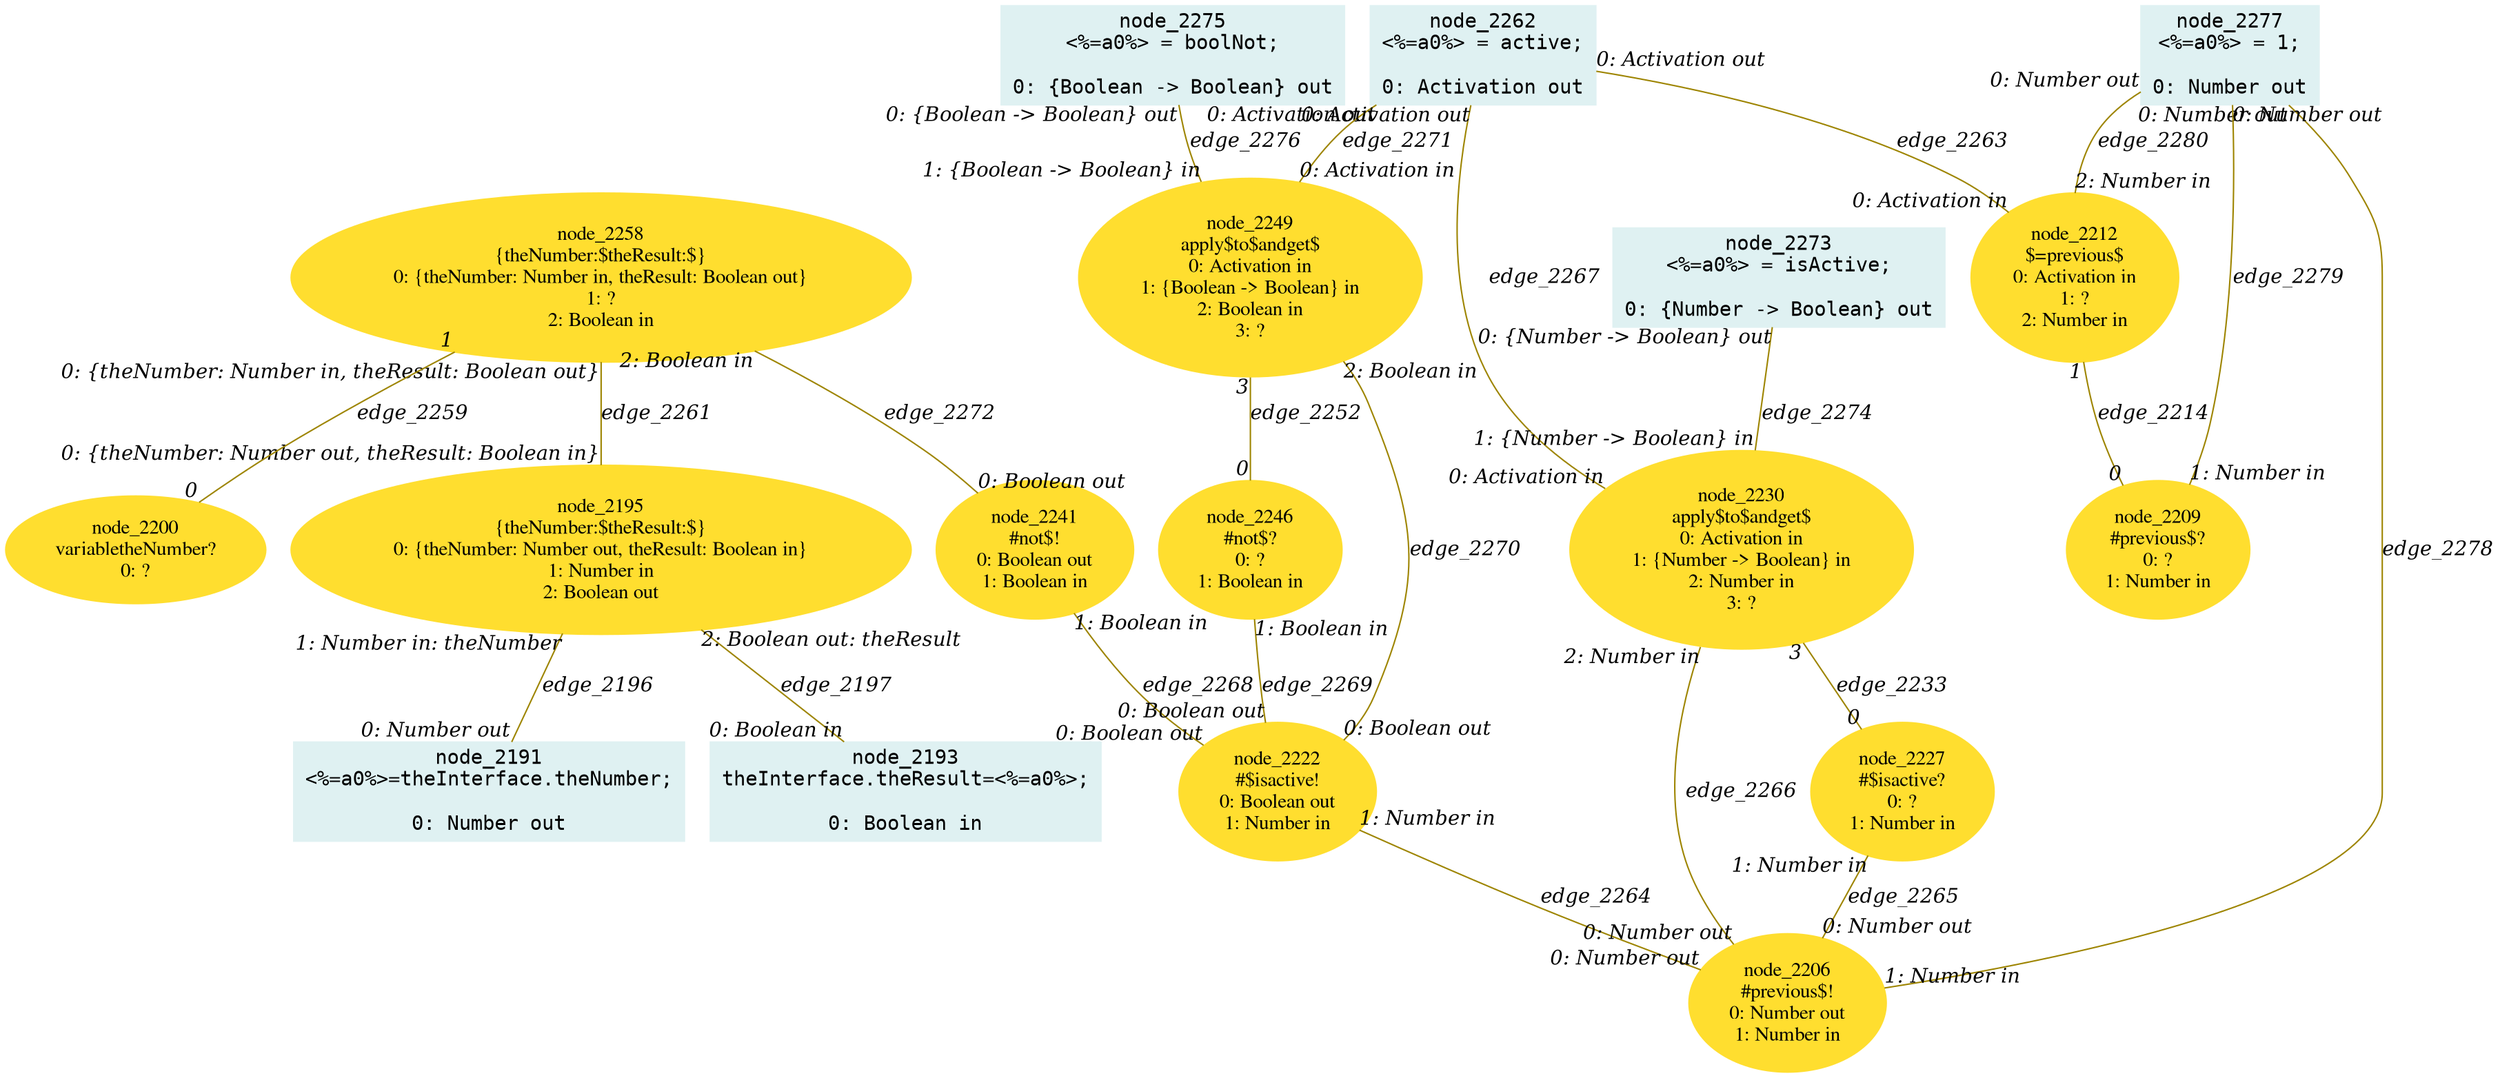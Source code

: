 digraph g{node_2191 [shape="box", style="filled", color="#dff1f2", fontname="Courier", label="node_2191
<%=a0%>=theInterface.theNumber;

0: Number out" ]
node_2193 [shape="box", style="filled", color="#dff1f2", fontname="Courier", label="node_2193
theInterface.theResult=<%=a0%>;

0: Boolean in" ]
node_2195 [shape="ellipse", style="filled", color="#ffde2f", fontname="Times", label="node_2195
{theNumber:$theResult:$}
0: {theNumber: Number out, theResult: Boolean in}
1: Number in
2: Boolean out" ]
node_2200 [shape="ellipse", style="filled", color="#ffde2f", fontname="Times", label="node_2200
variabletheNumber?
0: ?" ]
node_2206 [shape="ellipse", style="filled", color="#ffde2f", fontname="Times", label="node_2206
#previous$!
0: Number out
1: Number in" ]
node_2209 [shape="ellipse", style="filled", color="#ffde2f", fontname="Times", label="node_2209
#previous$?
0: ?
1: Number in" ]
node_2212 [shape="ellipse", style="filled", color="#ffde2f", fontname="Times", label="node_2212
$=previous$
0: Activation in
1: ?
2: Number in" ]
node_2222 [shape="ellipse", style="filled", color="#ffde2f", fontname="Times", label="node_2222
#$isactive!
0: Boolean out
1: Number in" ]
node_2227 [shape="ellipse", style="filled", color="#ffde2f", fontname="Times", label="node_2227
#$isactive?
0: ?
1: Number in" ]
node_2230 [shape="ellipse", style="filled", color="#ffde2f", fontname="Times", label="node_2230
apply$to$andget$
0: Activation in
1: {Number -> Boolean} in
2: Number in
3: ?" ]
node_2241 [shape="ellipse", style="filled", color="#ffde2f", fontname="Times", label="node_2241
#not$!
0: Boolean out
1: Boolean in" ]
node_2246 [shape="ellipse", style="filled", color="#ffde2f", fontname="Times", label="node_2246
#not$?
0: ?
1: Boolean in" ]
node_2249 [shape="ellipse", style="filled", color="#ffde2f", fontname="Times", label="node_2249
apply$to$andget$
0: Activation in
1: {Boolean -> Boolean} in
2: Boolean in
3: ?" ]
node_2258 [shape="ellipse", style="filled", color="#ffde2f", fontname="Times", label="node_2258
{theNumber:$theResult:$}
0: {theNumber: Number in, theResult: Boolean out}
1: ?
2: Boolean in" ]
node_2262 [shape="box", style="filled", color="#dff1f2", fontname="Courier", label="node_2262
<%=a0%> = active;

0: Activation out" ]
node_2273 [shape="box", style="filled", color="#dff1f2", fontname="Courier", label="node_2273
<%=a0%> = isActive;

0: {Number -> Boolean} out" ]
node_2275 [shape="box", style="filled", color="#dff1f2", fontname="Courier", label="node_2275
<%=a0%> = boolNot;

0: {Boolean -> Boolean} out" ]
node_2277 [shape="box", style="filled", color="#dff1f2", fontname="Courier", label="node_2277
<%=a0%> = 1;

0: Number out" ]
node_2195 -> node_2191 [dir=none, arrowHead=none, fontname="Times-Italic", arrowsize=1, color="#9d8400", label="edge_2196",  headlabel="0: Number out", taillabel="1: Number in: theNumber" ]
node_2195 -> node_2193 [dir=none, arrowHead=none, fontname="Times-Italic", arrowsize=1, color="#9d8400", label="edge_2197",  headlabel="0: Boolean in", taillabel="2: Boolean out: theResult" ]
node_2212 -> node_2209 [dir=none, arrowHead=none, fontname="Times-Italic", arrowsize=1, color="#9d8400", label="edge_2214",  headlabel="0", taillabel="1" ]
node_2230 -> node_2227 [dir=none, arrowHead=none, fontname="Times-Italic", arrowsize=1, color="#9d8400", label="edge_2233",  headlabel="0", taillabel="3" ]
node_2249 -> node_2246 [dir=none, arrowHead=none, fontname="Times-Italic", arrowsize=1, color="#9d8400", label="edge_2252",  headlabel="0", taillabel="3" ]
node_2258 -> node_2200 [dir=none, arrowHead=none, fontname="Times-Italic", arrowsize=1, color="#9d8400", label="edge_2259",  headlabel="0", taillabel="1" ]
node_2258 -> node_2195 [dir=none, arrowHead=none, fontname="Times-Italic", arrowsize=1, color="#9d8400", label="edge_2261",  headlabel="0: {theNumber: Number out, theResult: Boolean in}", taillabel="0: {theNumber: Number in, theResult: Boolean out}" ]
node_2262 -> node_2212 [dir=none, arrowHead=none, fontname="Times-Italic", arrowsize=1, color="#9d8400", label="edge_2263",  headlabel="0: Activation in", taillabel="0: Activation out" ]
node_2222 -> node_2206 [dir=none, arrowHead=none, fontname="Times-Italic", arrowsize=1, color="#9d8400", label="edge_2264",  headlabel="0: Number out", taillabel="1: Number in" ]
node_2227 -> node_2206 [dir=none, arrowHead=none, fontname="Times-Italic", arrowsize=1, color="#9d8400", label="edge_2265",  headlabel="0: Number out", taillabel="1: Number in" ]
node_2230 -> node_2206 [dir=none, arrowHead=none, fontname="Times-Italic", arrowsize=1, color="#9d8400", label="edge_2266",  headlabel="0: Number out", taillabel="2: Number in" ]
node_2262 -> node_2230 [dir=none, arrowHead=none, fontname="Times-Italic", arrowsize=1, color="#9d8400", label="edge_2267",  headlabel="0: Activation in", taillabel="0: Activation out" ]
node_2241 -> node_2222 [dir=none, arrowHead=none, fontname="Times-Italic", arrowsize=1, color="#9d8400", label="edge_2268",  headlabel="0: Boolean out", taillabel="1: Boolean in" ]
node_2246 -> node_2222 [dir=none, arrowHead=none, fontname="Times-Italic", arrowsize=1, color="#9d8400", label="edge_2269",  headlabel="0: Boolean out", taillabel="1: Boolean in" ]
node_2249 -> node_2222 [dir=none, arrowHead=none, fontname="Times-Italic", arrowsize=1, color="#9d8400", label="edge_2270",  headlabel="0: Boolean out", taillabel="2: Boolean in" ]
node_2262 -> node_2249 [dir=none, arrowHead=none, fontname="Times-Italic", arrowsize=1, color="#9d8400", label="edge_2271",  headlabel="0: Activation in", taillabel="0: Activation out" ]
node_2258 -> node_2241 [dir=none, arrowHead=none, fontname="Times-Italic", arrowsize=1, color="#9d8400", label="edge_2272",  headlabel="0: Boolean out", taillabel="2: Boolean in" ]
node_2273 -> node_2230 [dir=none, arrowHead=none, fontname="Times-Italic", arrowsize=1, color="#9d8400", label="edge_2274",  headlabel="1: {Number -> Boolean} in", taillabel="0: {Number -> Boolean} out" ]
node_2275 -> node_2249 [dir=none, arrowHead=none, fontname="Times-Italic", arrowsize=1, color="#9d8400", label="edge_2276",  headlabel="1: {Boolean -> Boolean} in", taillabel="0: {Boolean -> Boolean} out" ]
node_2277 -> node_2206 [dir=none, arrowHead=none, fontname="Times-Italic", arrowsize=1, color="#9d8400", label="edge_2278",  headlabel="1: Number in", taillabel="0: Number out" ]
node_2277 -> node_2209 [dir=none, arrowHead=none, fontname="Times-Italic", arrowsize=1, color="#9d8400", label="edge_2279",  headlabel="1: Number in", taillabel="0: Number out" ]
node_2277 -> node_2212 [dir=none, arrowHead=none, fontname="Times-Italic", arrowsize=1, color="#9d8400", label="edge_2280",  headlabel="2: Number in", taillabel="0: Number out" ]
}